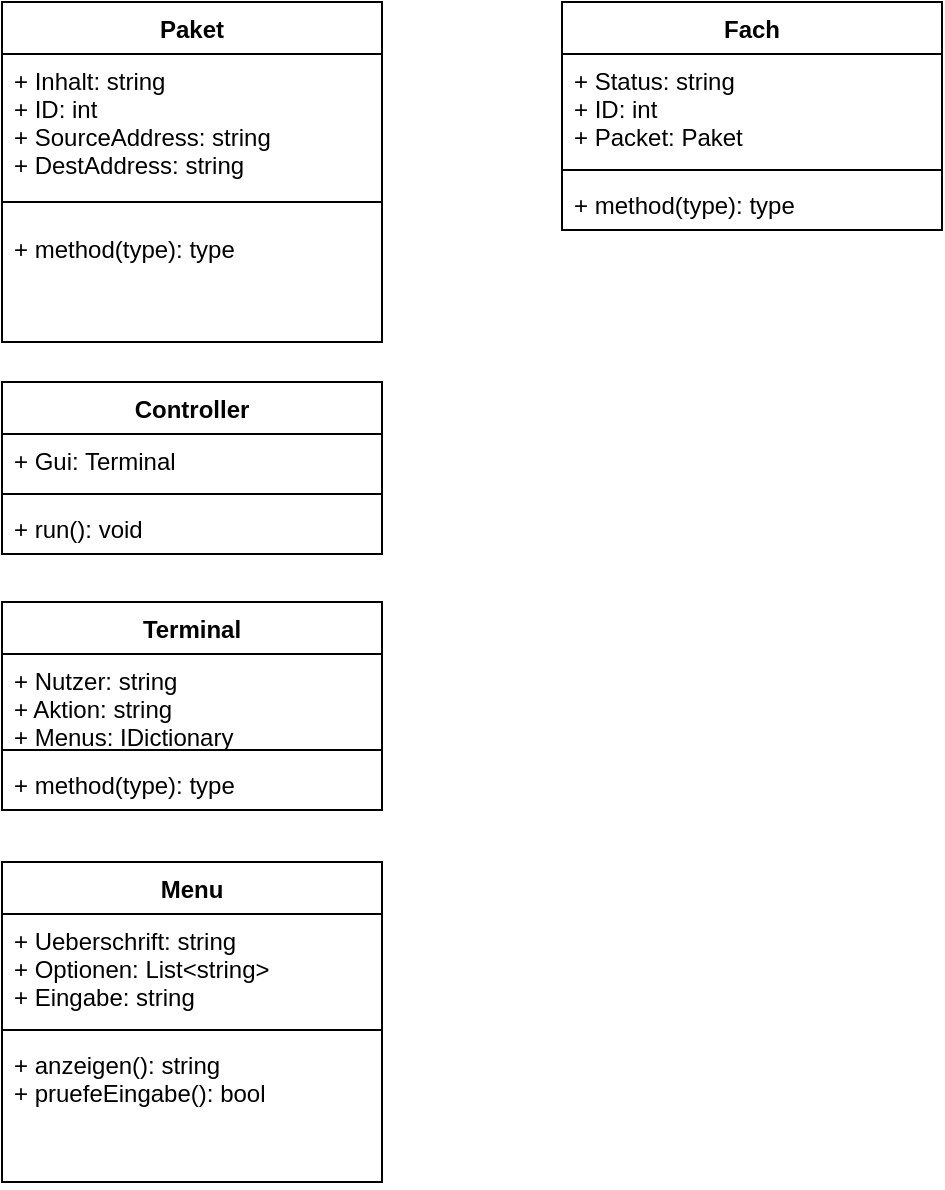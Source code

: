 <mxfile version="12.1.7" type="device" pages="1"><diagram id="7xVcgwScoqcszl_BOkfH" name="Page-1"><mxGraphModel dx="2048" dy="1087" grid="1" gridSize="10" guides="1" tooltips="1" connect="1" arrows="1" fold="1" page="1" pageScale="1" pageWidth="827" pageHeight="1169" math="0" shadow="0"><root><mxCell id="0"/><mxCell id="1" parent="0"/><mxCell id="EXwPqFsFly5PfM9bNzP8-1" value="Paket" style="swimlane;fontStyle=1;align=center;verticalAlign=top;childLayout=stackLayout;horizontal=1;startSize=26;horizontalStack=0;resizeParent=1;resizeParentMax=0;resizeLast=0;collapsible=1;marginBottom=0;" parent="1" vertex="1"><mxGeometry x="20" y="20" width="190" height="170" as="geometry"><mxRectangle x="20" y="20" width="60" height="26" as="alternateBounds"/></mxGeometry></mxCell><mxCell id="EXwPqFsFly5PfM9bNzP8-2" value="+ Inhalt: string&#10;+ ID: int&#10;+ SourceAddress: string&#10;+ DestAddress: string" style="text;strokeColor=none;fillColor=none;align=left;verticalAlign=top;spacingLeft=4;spacingRight=4;overflow=hidden;rotatable=0;points=[[0,0.5],[1,0.5]];portConstraint=eastwest;" parent="EXwPqFsFly5PfM9bNzP8-1" vertex="1"><mxGeometry y="26" width="190" height="64" as="geometry"/></mxCell><mxCell id="EXwPqFsFly5PfM9bNzP8-3" value="" style="line;strokeWidth=1;fillColor=none;align=left;verticalAlign=middle;spacingTop=-1;spacingLeft=3;spacingRight=3;rotatable=0;labelPosition=right;points=[];portConstraint=eastwest;" parent="EXwPqFsFly5PfM9bNzP8-1" vertex="1"><mxGeometry y="90" width="190" height="20" as="geometry"/></mxCell><mxCell id="EXwPqFsFly5PfM9bNzP8-4" value="+ method(type): type" style="text;strokeColor=none;fillColor=none;align=left;verticalAlign=top;spacingLeft=4;spacingRight=4;overflow=hidden;rotatable=0;points=[[0,0.5],[1,0.5]];portConstraint=eastwest;" parent="EXwPqFsFly5PfM9bNzP8-1" vertex="1"><mxGeometry y="110" width="190" height="60" as="geometry"/></mxCell><mxCell id="EXwPqFsFly5PfM9bNzP8-7" value="Controller" style="swimlane;fontStyle=1;align=center;verticalAlign=top;childLayout=stackLayout;horizontal=1;startSize=26;horizontalStack=0;resizeParent=1;resizeParentMax=0;resizeLast=0;collapsible=1;marginBottom=0;" parent="1" vertex="1"><mxGeometry x="20" y="210" width="190" height="86" as="geometry"/></mxCell><mxCell id="EXwPqFsFly5PfM9bNzP8-8" value="+ Gui: Terminal" style="text;strokeColor=none;fillColor=none;align=left;verticalAlign=top;spacingLeft=4;spacingRight=4;overflow=hidden;rotatable=0;points=[[0,0.5],[1,0.5]];portConstraint=eastwest;" parent="EXwPqFsFly5PfM9bNzP8-7" vertex="1"><mxGeometry y="26" width="190" height="26" as="geometry"/></mxCell><mxCell id="EXwPqFsFly5PfM9bNzP8-9" value="" style="line;strokeWidth=1;fillColor=none;align=left;verticalAlign=middle;spacingTop=-1;spacingLeft=3;spacingRight=3;rotatable=0;labelPosition=right;points=[];portConstraint=eastwest;" parent="EXwPqFsFly5PfM9bNzP8-7" vertex="1"><mxGeometry y="52" width="190" height="8" as="geometry"/></mxCell><mxCell id="EXwPqFsFly5PfM9bNzP8-10" value="+ run(): void" style="text;strokeColor=none;fillColor=none;align=left;verticalAlign=top;spacingLeft=4;spacingRight=4;overflow=hidden;rotatable=0;points=[[0,0.5],[1,0.5]];portConstraint=eastwest;" parent="EXwPqFsFly5PfM9bNzP8-7" vertex="1"><mxGeometry y="60" width="190" height="26" as="geometry"/></mxCell><mxCell id="EXwPqFsFly5PfM9bNzP8-11" value="Terminal" style="swimlane;fontStyle=1;align=center;verticalAlign=top;childLayout=stackLayout;horizontal=1;startSize=26;horizontalStack=0;resizeParent=1;resizeParentMax=0;resizeLast=0;collapsible=1;marginBottom=0;" parent="1" vertex="1"><mxGeometry x="20" y="320" width="190" height="104" as="geometry"/></mxCell><mxCell id="EXwPqFsFly5PfM9bNzP8-12" value="+ Nutzer: string&#10;+ Aktion: string&#10;+ Menus: IDictionary" style="text;strokeColor=none;fillColor=none;align=left;verticalAlign=top;spacingLeft=4;spacingRight=4;overflow=hidden;rotatable=0;points=[[0,0.5],[1,0.5]];portConstraint=eastwest;" parent="EXwPqFsFly5PfM9bNzP8-11" vertex="1"><mxGeometry y="26" width="190" height="44" as="geometry"/></mxCell><mxCell id="EXwPqFsFly5PfM9bNzP8-13" value="" style="line;strokeWidth=1;fillColor=none;align=left;verticalAlign=middle;spacingTop=-1;spacingLeft=3;spacingRight=3;rotatable=0;labelPosition=right;points=[];portConstraint=eastwest;" parent="EXwPqFsFly5PfM9bNzP8-11" vertex="1"><mxGeometry y="70" width="190" height="8" as="geometry"/></mxCell><mxCell id="EXwPqFsFly5PfM9bNzP8-14" value="+ method(type): type" style="text;strokeColor=none;fillColor=none;align=left;verticalAlign=top;spacingLeft=4;spacingRight=4;overflow=hidden;rotatable=0;points=[[0,0.5],[1,0.5]];portConstraint=eastwest;" parent="EXwPqFsFly5PfM9bNzP8-11" vertex="1"><mxGeometry y="78" width="190" height="26" as="geometry"/></mxCell><mxCell id="EXwPqFsFly5PfM9bNzP8-15" value="Fach" style="swimlane;fontStyle=1;align=center;verticalAlign=top;childLayout=stackLayout;horizontal=1;startSize=26;horizontalStack=0;resizeParent=1;resizeParentMax=0;resizeLast=0;collapsible=1;marginBottom=0;" parent="1" vertex="1"><mxGeometry x="300" y="20" width="190" height="114" as="geometry"/></mxCell><mxCell id="EXwPqFsFly5PfM9bNzP8-16" value="+ Status: string&#10;+ ID: int&#10;+ Packet: Paket" style="text;strokeColor=none;fillColor=none;align=left;verticalAlign=top;spacingLeft=4;spacingRight=4;overflow=hidden;rotatable=0;points=[[0,0.5],[1,0.5]];portConstraint=eastwest;" parent="EXwPqFsFly5PfM9bNzP8-15" vertex="1"><mxGeometry y="26" width="190" height="54" as="geometry"/></mxCell><mxCell id="EXwPqFsFly5PfM9bNzP8-17" value="" style="line;strokeWidth=1;fillColor=none;align=left;verticalAlign=middle;spacingTop=-1;spacingLeft=3;spacingRight=3;rotatable=0;labelPosition=right;points=[];portConstraint=eastwest;" parent="EXwPqFsFly5PfM9bNzP8-15" vertex="1"><mxGeometry y="80" width="190" height="8" as="geometry"/></mxCell><mxCell id="EXwPqFsFly5PfM9bNzP8-18" value="+ method(type): type" style="text;strokeColor=none;fillColor=none;align=left;verticalAlign=top;spacingLeft=4;spacingRight=4;overflow=hidden;rotatable=0;points=[[0,0.5],[1,0.5]];portConstraint=eastwest;" parent="EXwPqFsFly5PfM9bNzP8-15" vertex="1"><mxGeometry y="88" width="190" height="26" as="geometry"/></mxCell><mxCell id="q2RHV49mL4LAmOOWMLG1-1" value="Menu" style="swimlane;fontStyle=1;align=center;verticalAlign=top;childLayout=stackLayout;horizontal=1;startSize=26;horizontalStack=0;resizeParent=1;resizeParentMax=0;resizeLast=0;collapsible=1;marginBottom=0;" vertex="1" parent="1"><mxGeometry x="20" y="450" width="190" height="160" as="geometry"/></mxCell><mxCell id="q2RHV49mL4LAmOOWMLG1-2" value="+ Ueberschrift: string&#10;+ Optionen: List&lt;string&gt;&#10;+ Eingabe: string" style="text;strokeColor=none;fillColor=none;align=left;verticalAlign=top;spacingLeft=4;spacingRight=4;overflow=hidden;rotatable=0;points=[[0,0.5],[1,0.5]];portConstraint=eastwest;" vertex="1" parent="q2RHV49mL4LAmOOWMLG1-1"><mxGeometry y="26" width="190" height="54" as="geometry"/></mxCell><mxCell id="q2RHV49mL4LAmOOWMLG1-3" value="" style="line;strokeWidth=1;fillColor=none;align=left;verticalAlign=middle;spacingTop=-1;spacingLeft=3;spacingRight=3;rotatable=0;labelPosition=right;points=[];portConstraint=eastwest;" vertex="1" parent="q2RHV49mL4LAmOOWMLG1-1"><mxGeometry y="80" width="190" height="8" as="geometry"/></mxCell><mxCell id="q2RHV49mL4LAmOOWMLG1-4" value="+ anzeigen(): string&#10;+ pruefeEingabe(): bool" style="text;strokeColor=none;fillColor=none;align=left;verticalAlign=top;spacingLeft=4;spacingRight=4;overflow=hidden;rotatable=0;points=[[0,0.5],[1,0.5]];portConstraint=eastwest;" vertex="1" parent="q2RHV49mL4LAmOOWMLG1-1"><mxGeometry y="88" width="190" height="72" as="geometry"/></mxCell></root></mxGraphModel></diagram></mxfile>
